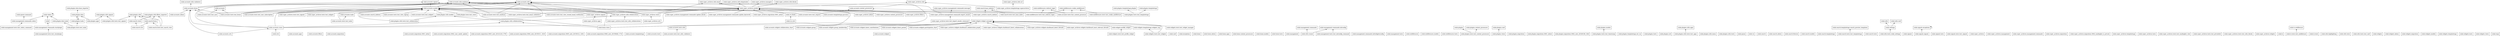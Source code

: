 digraph "packages_colab" {
charset="utf-8"
rankdir=BT
"0" [label="colab", shape="box"];
"1" [label="colab.accounts", shape="box"];
"2" [label="colab.accounts.admin", shape="box"];
"3" [label="colab.accounts.apps", shape="box"];
"4" [label="colab.accounts.context_processors", shape="box"];
"5" [label="colab.accounts.filters", shape="box"];
"6" [label="colab.accounts.forms", shape="box"];
"7" [label="colab.accounts.migrations", shape="box"];
"8" [label="colab.accounts.migrations.0001_initial", shape="box"];
"9" [label="colab.accounts.migrations.0002_user_needs_update", shape="box"];
"10" [label="colab.accounts.migrations.0003_auto_20141218_1755", shape="box"];
"11" [label="colab.accounts.migrations.0004_auto_20150311_1818", shape="box"];
"12" [label="colab.accounts.migrations.0005_auto_20150312_1454", shape="box"];
"13" [label="colab.accounts.migrations.0006_auto_20150828_1719", shape="box"];
"14" [label="colab.accounts.models", shape="box"];
"15" [label="colab.accounts.search_indexes", shape="box"];
"16" [label="colab.accounts.signals", shape="box"];
"17" [label="colab.accounts.tasks", shape="box"];
"18" [label="colab.accounts.templatetags", shape="box"];
"19" [label="colab.accounts.templatetags.gravatar", shape="box"];
"20" [label="colab.accounts.tests", shape="box"];
"21" [label="colab.accounts.tests.test_context_processor", shape="box"];
"22" [label="colab.accounts.tests.test_forms", shape="box"];
"23" [label="colab.accounts.tests.test_mailman", shape="box"];
"24" [label="colab.accounts.tests.test_request", shape="box"];
"25" [label="colab.accounts.tests.test_tasks", shape="box"];
"26" [label="colab.accounts.tests.test_user", shape="box"];
"27" [label="colab.accounts.tests.test_user_subscription", shape="box"];
"28" [label="colab.accounts.tests.test_utils_validators", shape="box"];
"29" [label="colab.accounts.tests.test_view_resend_email_verification", shape="box"];
"30" [label="colab.accounts.tests.test_view_signup", shape="box"];
"31" [label="colab.accounts.tests.test_widgets", shape="box"];
"32" [label="colab.accounts.tests.utils", shape="box"];
"33" [label="colab.accounts.urls", shape="box"];
"34" [label="colab.accounts.utils", shape="box"];
"35" [label="colab.accounts.utils.mailman", shape="box"];
"36" [label="colab.accounts.utils.validators", shape="box"];
"37" [label="colab.accounts.views", shape="box"];
"38" [label="colab.accounts.widgets", shape="box"];
"39" [label="colab.accounts.widgets.collaboration_chart", shape="box"];
"40" [label="colab.accounts.widgets.group", shape="box"];
"41" [label="colab.accounts.widgets.group_membership", shape="box"];
"42" [label="colab.accounts.widgets.latest_contributions", shape="box"];
"43" [label="colab.accounts.widgets.latest_posted", shape="box"];
"44" [label="colab.accounts.widgets.participation_chart", shape="box"];
"45" [label="colab.celery", shape="box"];
"46" [label="colab.conf", shape="box"];
"47" [label="colab.exceptions", shape="box"];
"48" [label="colab.home", shape="box"];
"49" [label="colab.home.admin", shape="box"];
"50" [label="colab.home.apps", shape="box"];
"51" [label="colab.home.context_processors", shape="box"];
"52" [label="colab.home.models", shape="box"];
"53" [label="colab.home.tests", shape="box"];
"54" [label="colab.home.views", shape="box"];
"55" [label="colab.management", shape="box"];
"56" [label="colab.management.commands", shape="box"];
"57" [label="colab.management.commands.celery", shape="box"];
"58" [label="colab.management.commands.initconfig", shape="box"];
"59" [label="colab.management.commands.initwidgetsconfig", shape="box"];
"60" [label="colab.management.commands.startplugin", shape="box"];
"61" [label="colab.management.tests", shape="box"];
"62" [label="colab.management.tests.test_celery_command", shape="box"];
"63" [label="colab.management.tests.test_initconfig_command", shape="box"];
"64" [label="colab.management.tests.test_startplugin", shape="box"];
"65" [label="colab.middlewares", shape="box"];
"66" [label="colab.middlewares.cookie_middleware", shape="box"];
"67" [label="colab.middlewares.models", shape="box"];
"68" [label="colab.middlewares.redirect_login", shape="box"];
"69" [label="colab.middlewares.tests", shape="box"];
"70" [label="colab.middlewares.tests.test_cookie_middleware", shape="box"];
"71" [label="colab.middlewares.tests.test_redirect_login", shape="box"];
"72" [label="colab.plugins", shape="box"];
"73" [label="colab.plugins.apps", shape="box"];
"74" [label="colab.plugins.conf", shape="box"];
"75" [label="colab.plugins.context_processors", shape="box"];
"76" [label="colab.plugins.data", shape="box"];
"77" [label="colab.plugins.data.base_importer", shape="box"];
"78" [label="colab.plugins.data.tasks", shape="box"];
"79" [label="colab.plugins.migrations", shape="box"];
"80" [label="colab.plugins.migrations.0001_initial", shape="box"];
"81" [label="colab.plugins.migrations.0002_auto_20160106_1843", shape="box"];
"82" [label="colab.plugins.models", shape="box"];
"83" [label="colab.plugins.tasks", shape="box"];
"84" [label="colab.plugins.templatetags", shape="box"];
"85" [label="colab.plugins.templatetags.plugins", shape="box"];
"86" [label="colab.plugins.templatetags.set_var", shape="box"];
"87" [label="colab.plugins.tests", shape="box"];
"88" [label="colab.plugins.tests.test_context_processors", shape="box"];
"89" [label="colab.plugins.tests.test_tasks", shape="box"];
"90" [label="colab.plugins.tests.test_templatetags", shape="box"];
"91" [label="colab.plugins.tests.test_timestamp", shape="box"];
"92" [label="colab.plugins.tests.test_views", shape="box"];
"93" [label="colab.plugins.urls", shape="box"];
"94" [label="colab.plugins.utils", shape="box"];
"95" [label="colab.plugins.utils.apps", shape="box"];
"96" [label="colab.plugins.utils.collaborations", shape="box"];
"97" [label="colab.plugins.utils.filters_importer", shape="box"];
"98" [label="colab.plugins.utils.menu", shape="box"];
"99" [label="colab.plugins.utils.models", shape="box"];
"100" [label="colab.plugins.utils.signals", shape="box"];
"101" [label="colab.plugins.utils.tests", shape="box"];
"102" [label="colab.plugins.utils.tests.test_apps", shape="box"];
"103" [label="colab.plugins.utils.tests.test_collaboration", shape="box"];
"104" [label="colab.plugins.utils.tests.test_signals", shape="box"];
"105" [label="colab.plugins.views", shape="box"];
"106" [label="colab.queue", shape="box"];
"107" [label="colab.queue.command", shape="box"];
"108" [label="colab.rss", shape="box"];
"109" [label="colab.rss.feeds", shape="box"];
"110" [label="colab.rss.urls", shape="box"];
"111" [label="colab.search", shape="box"];
"112" [label="colab.search.admin", shape="box"];
"113" [label="colab.search.base_indexes", shape="box"];
"114" [label="colab.search.fixtures", shape="box"];
"115" [label="colab.search.forms", shape="box"];
"116" [label="colab.search.models", shape="box"];
"117" [label="colab.search.templatetags", shape="box"];
"118" [label="colab.search.templatetags.search_preview_templates", shape="box"];
"119" [label="colab.search.tests", shape="box"];
"120" [label="colab.search.tests.test_base_index", shape="box"];
"121" [label="colab.search.tests.test_search_view", shape="box"];
"122" [label="colab.search.tests.test_templatetags", shape="box"];
"123" [label="colab.search.urls", shape="box"];
"124" [label="colab.search.views", shape="box"];
"125" [label="colab.settings", shape="box"];
"126" [label="colab.signals", shape="box"];
"127" [label="colab.signals.exceptions", shape="box"];
"128" [label="colab.signals.signals", shape="box"];
"129" [label="colab.signals.tests", shape="box"];
"130" [label="colab.signals.tests.test_signals", shape="box"];
"131" [label="colab.super_archives", shape="box"];
"132" [label="colab.super_archives.admin", shape="box"];
"133" [label="colab.super_archives.apps", shape="box"];
"134" [label="colab.super_archives.context_processors", shape="box"];
"135" [label="colab.super_archives.filters", shape="box"];
"136" [label="colab.super_archives.management", shape="box"];
"137" [label="colab.super_archives.management.commands", shape="box"];
"138" [label="colab.super_archives.management.commands.import_emails", shape="box"];
"139" [label="colab.super_archives.management.commands.message", shape="box"];
"140" [label="colab.super_archives.management.commands.update_blocks", shape="box"];
"141" [label="colab.super_archives.management.commands.update_keywords", shape="box"];
"142" [label="colab.super_archives.managers", shape="box"];
"143" [label="colab.super_archives.migrations", shape="box"];
"144" [label="colab.super_archives.migrations.0001_initial", shape="box"];
"145" [label="colab.super_archives.migrations.0002_mailinglist_is_private", shape="box"];
"146" [label="colab.super_archives.models", shape="box"];
"147" [label="colab.super_archives.search_indexes", shape="box"];
"148" [label="colab.super_archives.signals", shape="box"];
"149" [label="colab.super_archives.templatetags", shape="box"];
"150" [label="colab.super_archives.templatetags.superarchives", shape="box"];
"151" [label="colab.super_archives.tests", shape="box"];
"152" [label="colab.super_archives.tests.test_email_validation", shape="box"];
"153" [label="colab.super_archives.tests.test_import_emails_command", shape="box"];
"154" [label="colab.super_archives.tests.test_mailinglist_view", shape="box"];
"155" [label="colab.super_archives.tests.test_privatelist", shape="box"];
"156" [label="colab.super_archives.tests.test_signals", shape="box"];
"157" [label="colab.super_archives.tests.test_utils_blocks", shape="box"];
"158" [label="colab.super_archives.tests.test_utils_collaborations", shape="box"];
"159" [label="colab.super_archives.tests.test_widgets", shape="box"];
"160" [label="colab.super_archives.urls", shape="box"];
"161" [label="colab.super_archives.utils", shape="box"];
"162" [label="colab.super_archives.utils.blocks", shape="box"];
"163" [label="colab.super_archives.utils.collaborations", shape="box"];
"164" [label="colab.super_archives.utils.email", shape="box"];
"165" [label="colab.super_archives.utils.etiquetador", shape="box"];
"166" [label="colab.super_archives.utils.url", shape="box"];
"167" [label="colab.super_archives.views", shape="box"];
"168" [label="colab.super_archives.widgets", shape="box"];
"169" [label="colab.super_archives.widgets.dashboard_collaboration_graph", shape="box"];
"170" [label="colab.super_archives.widgets.dashboard_latest_collaborations", shape="box"];
"171" [label="colab.super_archives.widgets.dashboard_latest_threads", shape="box"];
"172" [label="colab.super_archives.widgets.dashboard_most_relevant_threads", shape="box"];
"173" [label="colab.tz", shape="box"];
"174" [label="colab.tz.middleware", shape="box"];
"175" [label="colab.tz.tests", shape="box"];
"176" [label="colab.tz.tests.test_middleware", shape="box"];
"177" [label="colab.urls", shape="box"];
"178" [label="colab.utils", shape="box"];
"179" [label="colab.utils.conf", shape="box"];
"180" [label="colab.utils.highlighting", shape="box"];
"181" [label="colab.utils.runner", shape="box"];
"182" [label="colab.utils.tests", shape="box"];
"183" [label="colab.utils.tests.colab_settings", shape="box"];
"184" [label="colab.utils.tests.test_conf", shape="box"];
"185" [label="colab.widgets", shape="box"];
"186" [label="colab.widgets.admin", shape="box"];
"187" [label="colab.widgets.migrations", shape="box"];
"188" [label="colab.widgets.models", shape="box"];
"189" [label="colab.widgets.profile_widget", shape="box"];
"190" [label="colab.widgets.templatetags", shape="box"];
"191" [label="colab.widgets.templatetags.widgets_tag", shape="box"];
"192" [label="colab.widgets.tests", shape="box"];
"193" [label="colab.widgets.tests.test_profile_widget", shape="box"];
"194" [label="colab.widgets.tests.test_widget_manager", shape="box"];
"195" [label="colab.widgets.tests.test_widgets", shape="box"];
"196" [label="colab.widgets.views", shape="box"];
"197" [label="colab.widgets.widget_manager", shape="box"];
"198" [label="colab.wsgi", shape="box"];
"0" -> "45" [arrowhead="open", arrowtail="none"];
"2" -> "6" [arrowhead="open", arrowtail="none"];
"6" -> "16" [arrowhead="open", arrowtail="none"];
"6" -> "34" [arrowhead="open", arrowtail="none"];
"6" -> "35" [arrowhead="open", arrowtail="none"];
"6" -> "36" [arrowhead="open", arrowtail="none"];
"14" -> "16" [arrowhead="open", arrowtail="none"];
"14" -> "34" [arrowhead="open", arrowtail="none"];
"14" -> "35" [arrowhead="open", arrowtail="none"];
"15" -> "14" [arrowhead="open", arrowtail="none"];
"17" -> "14" [arrowhead="open", arrowtail="none"];
"19" -> "146" [arrowhead="open", arrowtail="none"];
"21" -> "4" [arrowhead="open", arrowtail="none"];
"21" -> "66" [arrowhead="open", arrowtail="none"];
"21" -> "68" [arrowhead="open", arrowtail="none"];
"22" -> "1" [arrowhead="open", arrowtail="none"];
"22" -> "6" [arrowhead="open", arrowtail="none"];
"22" -> "14" [arrowhead="open", arrowtail="none"];
"22" -> "34" [arrowhead="open", arrowtail="none"];
"22" -> "35" [arrowhead="open", arrowtail="none"];
"23" -> "14" [arrowhead="open", arrowtail="none"];
"23" -> "34" [arrowhead="open", arrowtail="none"];
"23" -> "35" [arrowhead="open", arrowtail="none"];
"24" -> "4" [arrowhead="open", arrowtail="none"];
"24" -> "14" [arrowhead="open", arrowtail="none"];
"25" -> "14" [arrowhead="open", arrowtail="none"];
"25" -> "17" [arrowhead="open", arrowtail="none"];
"26" -> "1" [arrowhead="open", arrowtail="none"];
"26" -> "6" [arrowhead="open", arrowtail="none"];
"26" -> "14" [arrowhead="open", arrowtail="none"];
"27" -> "14" [arrowhead="open", arrowtail="none"];
"27" -> "34" [arrowhead="open", arrowtail="none"];
"27" -> "35" [arrowhead="open", arrowtail="none"];
"28" -> "32" [arrowhead="open", arrowtail="none"];
"29" -> "14" [arrowhead="open", arrowtail="none"];
"29" -> "146" [arrowhead="open", arrowtail="none"];
"30" -> "14" [arrowhead="open", arrowtail="none"];
"31" -> "14" [arrowhead="open", arrowtail="none"];
"33" -> "6" [arrowhead="open", arrowtail="none"];
"33" -> "37" [arrowhead="open", arrowtail="none"];
"37" -> "6" [arrowhead="open", arrowtail="none"];
"37" -> "14" [arrowhead="open", arrowtail="none"];
"37" -> "34" [arrowhead="open", arrowtail="none"];
"37" -> "35" [arrowhead="open", arrowtail="none"];
"37" -> "96" [arrowhead="open", arrowtail="none"];
"37" -> "146" [arrowhead="open", arrowtail="none"];
"39" -> "197" [arrowhead="open", arrowtail="none"];
"40" -> "197" [arrowhead="open", arrowtail="none"];
"41" -> "197" [arrowhead="open", arrowtail="none"];
"42" -> "197" [arrowhead="open", arrowtail="none"];
"43" -> "197" [arrowhead="open", arrowtail="none"];
"44" -> "197" [arrowhead="open", arrowtail="none"];
"45" -> "45" [arrowhead="open", arrowtail="none"];
"54" -> "14" [arrowhead="open", arrowtail="none"];
"54" -> "34" [arrowhead="open", arrowtail="none"];
"54" -> "35" [arrowhead="open", arrowtail="none"];
"54" -> "96" [arrowhead="open", arrowtail="none"];
"54" -> "146" [arrowhead="open", arrowtail="none"];
"57" -> "45" [arrowhead="open", arrowtail="none"];
"57" -> "107" [arrowhead="open", arrowtail="none"];
"60" -> "0" [arrowhead="open", arrowtail="none"];
"62" -> "57" [arrowhead="open", arrowtail="none"];
"63" -> "58" [arrowhead="open", arrowtail="none"];
"64" -> "60" [arrowhead="open", arrowtail="none"];
"70" -> "66" [arrowhead="open", arrowtail="none"];
"71" -> "14" [arrowhead="open", arrowtail="none"];
"71" -> "66" [arrowhead="open", arrowtail="none"];
"71" -> "68" [arrowhead="open", arrowtail="none"];
"73" -> "76" [arrowhead="open", arrowtail="none"];
"73" -> "100" [arrowhead="open", arrowtail="none"];
"76" -> "77" [arrowhead="open", arrowtail="none"];
"76" -> "83" [arrowhead="open", arrowtail="none"];
"78" -> "45" [arrowhead="open", arrowtail="none"];
"83" -> "76" [arrowhead="open", arrowtail="none"];
"88" -> "72" [arrowhead="open", arrowtail="none"];
"88" -> "75" [arrowhead="open", arrowtail="none"];
"89" -> "78" [arrowhead="open", arrowtail="none"];
"89" -> "83" [arrowhead="open", arrowtail="none"];
"90" -> "14" [arrowhead="open", arrowtail="none"];
"90" -> "84" [arrowhead="open", arrowtail="none"];
"90" -> "85" [arrowhead="open", arrowtail="none"];
"91" -> "82" [arrowhead="open", arrowtail="none"];
"92" -> "14" [arrowhead="open", arrowtail="none"];
"96" -> "99" [arrowhead="open", arrowtail="none"];
"96" -> "163" [arrowhead="open", arrowtail="none"];
"99" -> "14" [arrowhead="open", arrowtail="none"];
"102" -> "95" [arrowhead="open", arrowtail="none"];
"103" -> "14" [arrowhead="open", arrowtail="none"];
"103" -> "99" [arrowhead="open", arrowtail="none"];
"104" -> "94" [arrowhead="open", arrowtail="none"];
"104" -> "100" [arrowhead="open", arrowtail="none"];
"105" -> "74" [arrowhead="open", arrowtail="none"];
"109" -> "146" [arrowhead="open", arrowtail="none"];
"110" -> "109" [arrowhead="open", arrowtail="none"];
"115" -> "94" [arrowhead="open", arrowtail="none"];
"115" -> "97" [arrowhead="open", arrowtail="none"];
"120" -> "113" [arrowhead="open", arrowtail="none"];
"121" -> "94" [arrowhead="open", arrowtail="none"];
"121" -> "97" [arrowhead="open", arrowtail="none"];
"121" -> "115" [arrowhead="open", arrowtail="none"];
"122" -> "118" [arrowhead="open", arrowtail="none"];
"123" -> "115" [arrowhead="open", arrowtail="none"];
"123" -> "124" [arrowhead="open", arrowtail="none"];
"124" -> "94" [arrowhead="open", arrowtail="none"];
"124" -> "97" [arrowhead="open", arrowtail="none"];
"125" -> "178" [arrowhead="open", arrowtail="none"];
"125" -> "179" [arrowhead="open", arrowtail="none"];
"127" -> "127" [arrowhead="open", arrowtail="none"];
"128" -> "127" [arrowhead="open", arrowtail="none"];
"132" -> "146" [arrowhead="open", arrowtail="none"];
"133" -> "148" [arrowhead="open", arrowtail="none"];
"134" -> "146" [arrowhead="open", arrowtail="none"];
"135" -> "146" [arrowhead="open", arrowtail="none"];
"138" -> "139" [arrowhead="open", arrowtail="none"];
"138" -> "146" [arrowhead="open", arrowtail="none"];
"138" -> "164" [arrowhead="open", arrowtail="none"];
"140" -> "146" [arrowhead="open", arrowtail="none"];
"141" -> "146" [arrowhead="open", arrowtail="none"];
"144" -> "146" [arrowhead="open", arrowtail="none"];
"146" -> "34" [arrowhead="open", arrowtail="none"];
"146" -> "35" [arrowhead="open", arrowtail="none"];
"146" -> "142" [arrowhead="open", arrowtail="none"];
"146" -> "161" [arrowhead="open", arrowtail="none"];
"146" -> "162" [arrowhead="open", arrowtail="none"];
"146" -> "164" [arrowhead="open", arrowtail="none"];
"146" -> "165" [arrowhead="open", arrowtail="none"];
"147" -> "113" [arrowhead="open", arrowtail="none"];
"147" -> "146" [arrowhead="open", arrowtail="none"];
"148" -> "16" [arrowhead="open", arrowtail="none"];
"148" -> "146" [arrowhead="open", arrowtail="none"];
"150" -> "161" [arrowhead="open", arrowtail="none"];
"150" -> "166" [arrowhead="open", arrowtail="none"];
"152" -> "14" [arrowhead="open", arrowtail="none"];
"152" -> "146" [arrowhead="open", arrowtail="none"];
"153" -> "138" [arrowhead="open", arrowtail="none"];
"156" -> "14" [arrowhead="open", arrowtail="none"];
"158" -> "163" [arrowhead="open", arrowtail="none"];
"159" -> "14" [arrowhead="open", arrowtail="none"];
"160" -> "167" [arrowhead="open", arrowtail="none"];
"163" -> "34" [arrowhead="open", arrowtail="none"];
"163" -> "35" [arrowhead="open", arrowtail="none"];
"163" -> "146" [arrowhead="open", arrowtail="none"];
"167" -> "14" [arrowhead="open", arrowtail="none"];
"167" -> "34" [arrowhead="open", arrowtail="none"];
"167" -> "35" [arrowhead="open", arrowtail="none"];
"167" -> "146" [arrowhead="open", arrowtail="none"];
"167" -> "164" [arrowhead="open", arrowtail="none"];
"169" -> "197" [arrowhead="open", arrowtail="none"];
"170" -> "197" [arrowhead="open", arrowtail="none"];
"171" -> "197" [arrowhead="open", arrowtail="none"];
"172" -> "197" [arrowhead="open", arrowtail="none"];
"176" -> "174" [arrowhead="open", arrowtail="none"];
"177" -> "37" [arrowhead="open", arrowtail="none"];
"181" -> "56" [arrowhead="open", arrowtail="none"];
"181" -> "58" [arrowhead="open", arrowtail="none"];
"183" -> "125" [arrowhead="open", arrowtail="none"];
"189" -> "197" [arrowhead="open", arrowtail="none"];
"191" -> "197" [arrowhead="open", arrowtail="none"];
"193" -> "189" [arrowhead="open", arrowtail="none"];
"194" -> "197" [arrowhead="open", arrowtail="none"];
"195" -> "191" [arrowhead="open", arrowtail="none"];
"195" -> "197" [arrowhead="open", arrowtail="none"];
}
